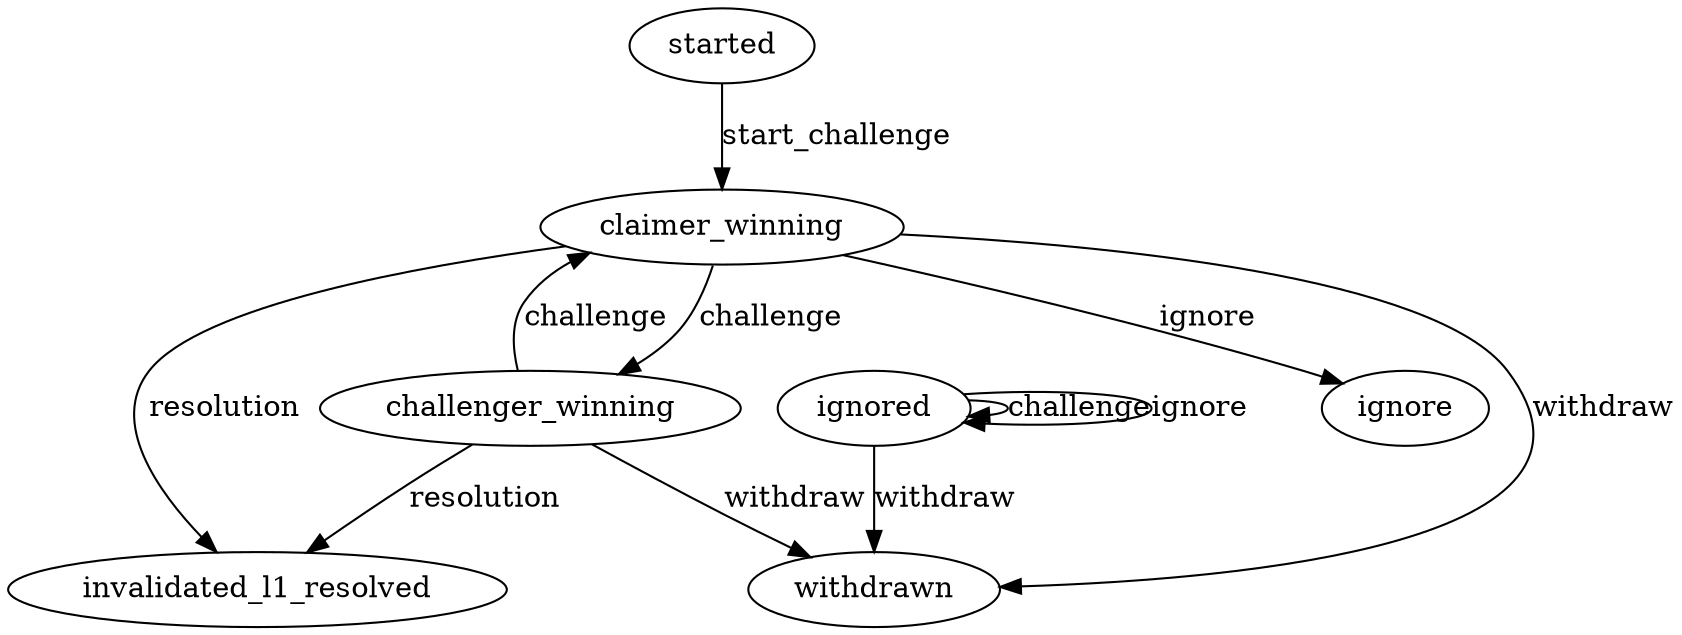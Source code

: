 digraph claim_state_machine {
    node [] started, claimer_winning, challenger_winning, invalidated_l1_resolved, ignored, withdrawn;

    started -> claimer_winning [label = start_challenge];

    claimer_winning -> challenger_winning [label = challenge];
    challenger_winning -> claimer_winning [label = challenge];
    ignored -> ignored [label = challenge];

    claimer_winning -> invalidated_l1_resolved [label = resolution];
    challenger_winning -> invalidated_l1_resolved [label = resolution];

    claimer_winning -> withdrawn [label = withdraw];
    challenger_winning -> withdrawn [label = withdraw];
    ignored -> withdrawn [label = withdraw];

    claimer_winning -> ignore [label = ignore];
    ignored -> ignored [label = ignore];
}
